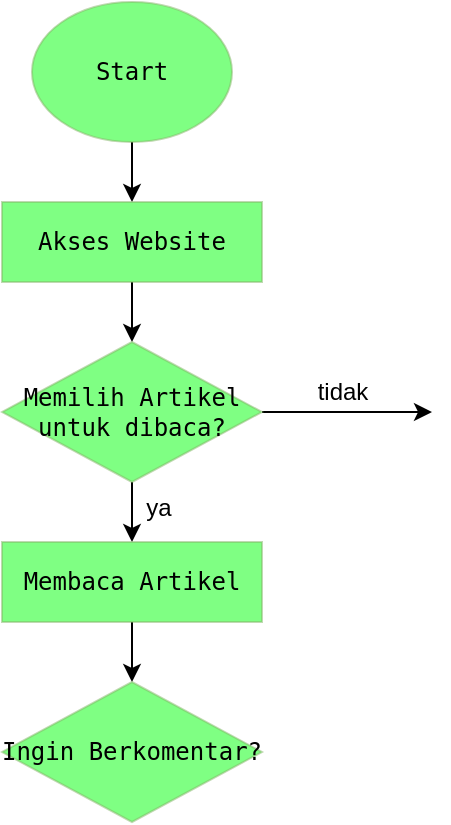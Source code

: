 <mxfile version="26.0.4">
  <diagram name="Page-1" id="2PvMuuVXnrtu_wnbC9QU">
    <mxGraphModel dx="888" dy="553" grid="1" gridSize="10" guides="1" tooltips="1" connect="1" arrows="1" fold="1" page="1" pageScale="1" pageWidth="850" pageHeight="1100" math="0" shadow="0">
      <root>
        <mxCell id="0" />
        <mxCell id="1" parent="0" />
        <mxCell id="K7Be8ACF9KZPtc9YEbSb-3" value="" style="edgeStyle=orthogonalEdgeStyle;rounded=0;orthogonalLoop=1;jettySize=auto;html=1;" edge="1" parent="1" source="K7Be8ACF9KZPtc9YEbSb-1" target="K7Be8ACF9KZPtc9YEbSb-2">
          <mxGeometry relative="1" as="geometry" />
        </mxCell>
        <mxCell id="K7Be8ACF9KZPtc9YEbSb-1" value="&lt;pre&gt;Start&lt;/pre&gt;" style="ellipse;whiteSpace=wrap;html=1;strokeWidth=1;opacity=50;strokeColor=#82b366;fillColor=#00FF09;" vertex="1" parent="1">
          <mxGeometry x="360" y="70" width="100" height="70" as="geometry" />
        </mxCell>
        <mxCell id="K7Be8ACF9KZPtc9YEbSb-5" value="" style="edgeStyle=orthogonalEdgeStyle;rounded=0;orthogonalLoop=1;jettySize=auto;html=1;" edge="1" parent="1" source="K7Be8ACF9KZPtc9YEbSb-2" target="K7Be8ACF9KZPtc9YEbSb-4">
          <mxGeometry relative="1" as="geometry" />
        </mxCell>
        <mxCell id="K7Be8ACF9KZPtc9YEbSb-2" value="&lt;pre&gt;Akses Website&lt;/pre&gt;" style="whiteSpace=wrap;html=1;strokeWidth=1;opacity=50;strokeColor=#82b366;fillColor=#00FF09;" vertex="1" parent="1">
          <mxGeometry x="345" y="170" width="130" height="40" as="geometry" />
        </mxCell>
        <mxCell id="K7Be8ACF9KZPtc9YEbSb-9" value="" style="edgeStyle=orthogonalEdgeStyle;rounded=0;orthogonalLoop=1;jettySize=auto;html=1;" edge="1" parent="1" source="K7Be8ACF9KZPtc9YEbSb-4" target="K7Be8ACF9KZPtc9YEbSb-10">
          <mxGeometry relative="1" as="geometry">
            <mxPoint x="410" y="350" as="targetPoint" />
          </mxGeometry>
        </mxCell>
        <mxCell id="K7Be8ACF9KZPtc9YEbSb-15" value="" style="edgeStyle=orthogonalEdgeStyle;rounded=0;orthogonalLoop=1;jettySize=auto;html=1;" edge="1" parent="1" source="K7Be8ACF9KZPtc9YEbSb-4">
          <mxGeometry relative="1" as="geometry">
            <mxPoint x="560" y="275" as="targetPoint" />
          </mxGeometry>
        </mxCell>
        <mxCell id="K7Be8ACF9KZPtc9YEbSb-4" value="&lt;pre&gt;Memilih Artikel&lt;br&gt;untuk dibaca?&lt;/pre&gt;" style="rhombus;whiteSpace=wrap;html=1;strokeWidth=1;opacity=50;strokeColor=#82b366;fillColor=#00FF09;" vertex="1" parent="1">
          <mxGeometry x="345" y="240" width="130" height="70" as="geometry" />
        </mxCell>
        <mxCell id="K7Be8ACF9KZPtc9YEbSb-18" value="" style="edgeStyle=orthogonalEdgeStyle;rounded=0;orthogonalLoop=1;jettySize=auto;html=1;entryX=0.5;entryY=0;entryDx=0;entryDy=0;" edge="1" parent="1" source="K7Be8ACF9KZPtc9YEbSb-10" target="K7Be8ACF9KZPtc9YEbSb-19">
          <mxGeometry relative="1" as="geometry">
            <mxPoint x="410" y="440" as="targetPoint" />
          </mxGeometry>
        </mxCell>
        <mxCell id="K7Be8ACF9KZPtc9YEbSb-10" value="&lt;pre&gt;Membaca Artikel&lt;/pre&gt;" style="whiteSpace=wrap;html=1;strokeWidth=1;opacity=50;strokeColor=#82b366;fillColor=#00FF09;" vertex="1" parent="1">
          <mxGeometry x="345" y="340" width="130" height="40" as="geometry" />
        </mxCell>
        <mxCell id="K7Be8ACF9KZPtc9YEbSb-13" value="ya" style="text;html=1;align=center;verticalAlign=middle;resizable=0;points=[];autosize=1;strokeColor=none;fillColor=none;" vertex="1" parent="1">
          <mxGeometry x="403" y="308" width="40" height="30" as="geometry" />
        </mxCell>
        <mxCell id="K7Be8ACF9KZPtc9YEbSb-16" value="t&lt;span style=&quot;background-color: transparent; color: light-dark(rgb(0, 0, 0), rgb(255, 255, 255));&quot;&gt;idak&lt;/span&gt;" style="text;html=1;align=center;verticalAlign=middle;resizable=0;points=[];autosize=1;strokeColor=none;fillColor=none;" vertex="1" parent="1">
          <mxGeometry x="490" y="250" width="50" height="30" as="geometry" />
        </mxCell>
        <mxCell id="K7Be8ACF9KZPtc9YEbSb-19" value="&lt;pre&gt;Ingin Berkomentar?&lt;br&gt;&lt;/pre&gt;" style="rhombus;whiteSpace=wrap;html=1;strokeWidth=1;opacity=50;strokeColor=#82b366;fillColor=#00FF09;" vertex="1" parent="1">
          <mxGeometry x="345" y="410" width="130" height="70" as="geometry" />
        </mxCell>
      </root>
    </mxGraphModel>
  </diagram>
</mxfile>
